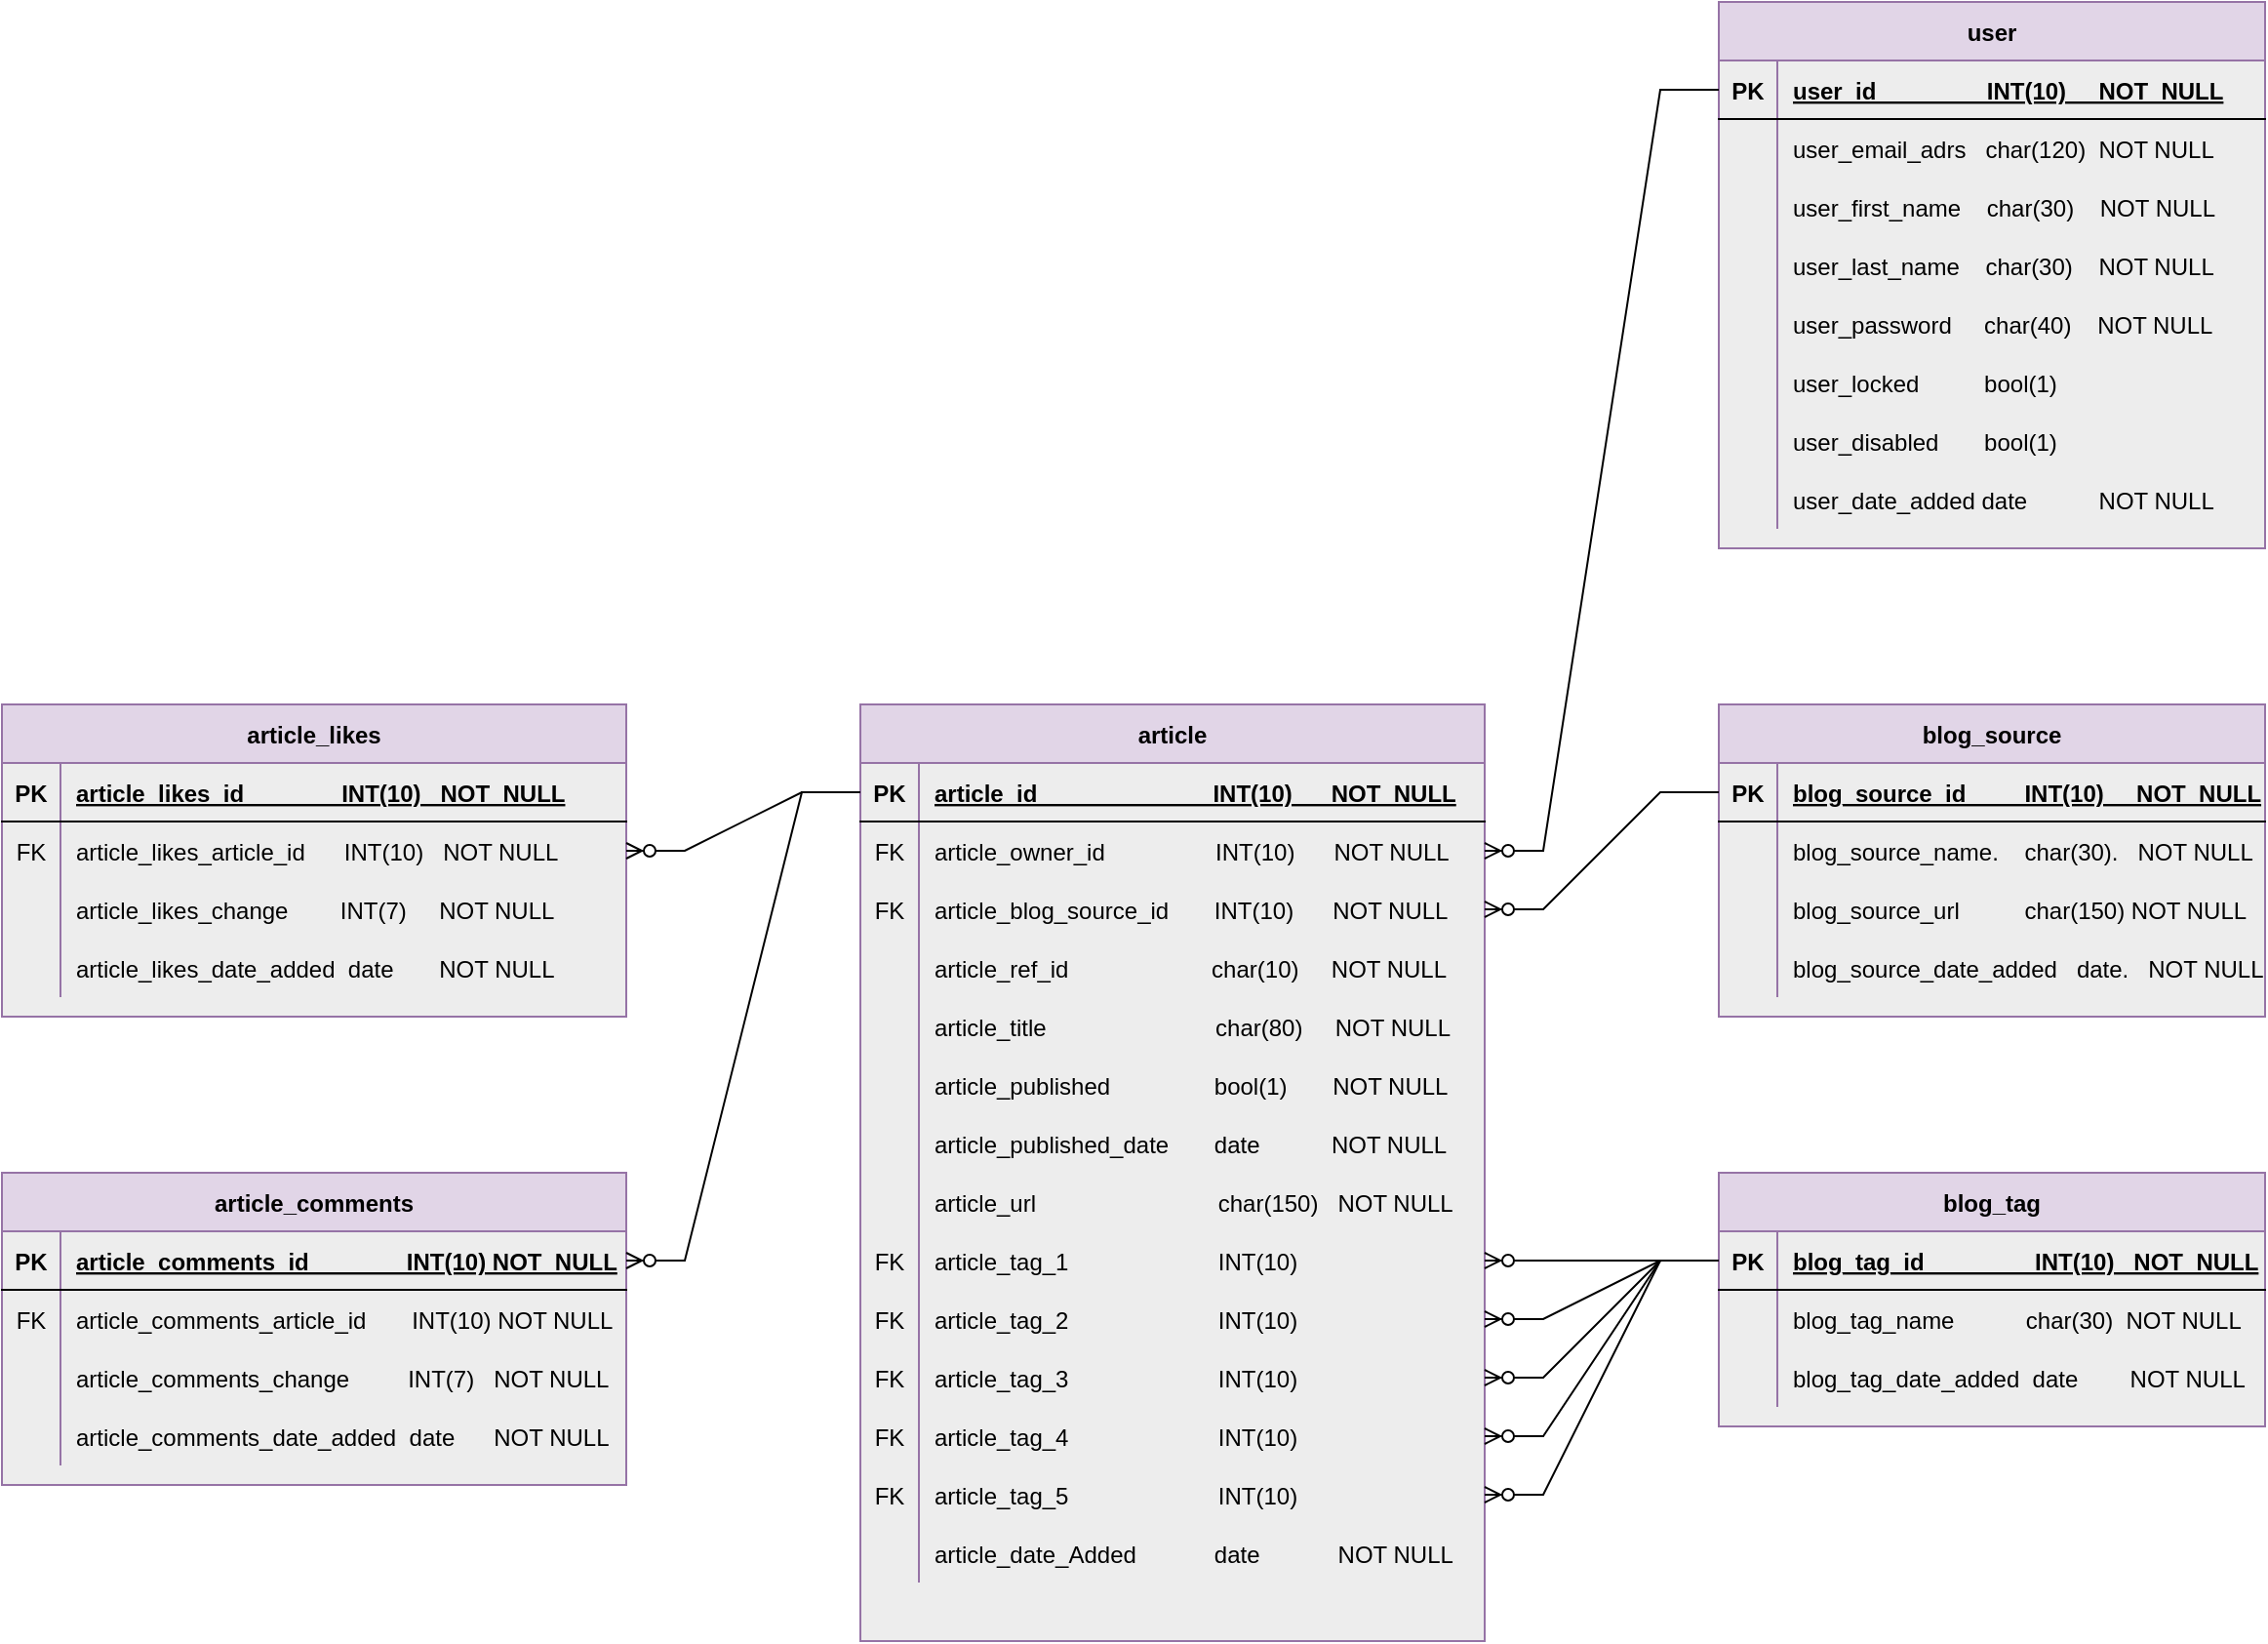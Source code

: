 <mxfile version="20.3.0" type="device"><diagram id="R2lEEEUBdFMjLlhIrx00" name="Page-1"><mxGraphModel dx="1573" dy="997" grid="1" gridSize="10" guides="1" tooltips="1" connect="1" arrows="1" fold="1" page="1" pageScale="1" pageWidth="1654" pageHeight="1169" math="0" shadow="0" extFonts="Permanent Marker^https://fonts.googleapis.com/css?family=Permanent+Marker"><root><mxCell id="0"/><mxCell id="1" parent="0"/><mxCell id="C-vyLk0tnHw3VtMMgP7b-23" value="user" style="shape=table;startSize=30;container=1;collapsible=1;childLayout=tableLayout;fixedRows=1;rowLines=0;fontStyle=1;align=center;resizeLast=1;fillColor=#e1d5e7;strokeColor=#9673a6;swimlaneFillColor=#EDEDED;" parent="1" vertex="1"><mxGeometry x="960" y="120" width="280" height="280" as="geometry"/></mxCell><mxCell id="C-vyLk0tnHw3VtMMgP7b-24" value="" style="shape=partialRectangle;collapsible=0;dropTarget=0;pointerEvents=0;fillColor=none;points=[[0,0.5],[1,0.5]];portConstraint=eastwest;top=0;left=0;right=0;bottom=1;" parent="C-vyLk0tnHw3VtMMgP7b-23" vertex="1"><mxGeometry y="30" width="280" height="30" as="geometry"/></mxCell><mxCell id="C-vyLk0tnHw3VtMMgP7b-25" value="PK" style="shape=partialRectangle;overflow=hidden;connectable=0;fillColor=none;top=0;left=0;bottom=0;right=0;fontStyle=1;" parent="C-vyLk0tnHw3VtMMgP7b-24" vertex="1"><mxGeometry width="30" height="30" as="geometry"><mxRectangle width="30" height="30" as="alternateBounds"/></mxGeometry></mxCell><mxCell id="C-vyLk0tnHw3VtMMgP7b-26" value="user_id                 INT(10)     NOT_NULL" style="shape=partialRectangle;overflow=hidden;connectable=0;fillColor=none;top=0;left=0;bottom=0;right=0;align=left;spacingLeft=6;fontStyle=5;" parent="C-vyLk0tnHw3VtMMgP7b-24" vertex="1"><mxGeometry x="30" width="250" height="30" as="geometry"><mxRectangle width="250" height="30" as="alternateBounds"/></mxGeometry></mxCell><mxCell id="C-vyLk0tnHw3VtMMgP7b-27" value="" style="shape=partialRectangle;collapsible=0;dropTarget=0;pointerEvents=0;fillColor=none;points=[[0,0.5],[1,0.5]];portConstraint=eastwest;top=0;left=0;right=0;bottom=0;" parent="C-vyLk0tnHw3VtMMgP7b-23" vertex="1"><mxGeometry y="60" width="280" height="30" as="geometry"/></mxCell><mxCell id="C-vyLk0tnHw3VtMMgP7b-28" value="" style="shape=partialRectangle;overflow=hidden;connectable=0;fillColor=none;top=0;left=0;bottom=0;right=0;" parent="C-vyLk0tnHw3VtMMgP7b-27" vertex="1"><mxGeometry width="30" height="30" as="geometry"><mxRectangle width="30" height="30" as="alternateBounds"/></mxGeometry></mxCell><mxCell id="C-vyLk0tnHw3VtMMgP7b-29" value="user_email_adrs   char(120)  NOT NULL" style="shape=partialRectangle;overflow=hidden;connectable=0;fillColor=none;top=0;left=0;bottom=0;right=0;align=left;spacingLeft=6;" parent="C-vyLk0tnHw3VtMMgP7b-27" vertex="1"><mxGeometry x="30" width="250" height="30" as="geometry"><mxRectangle width="250" height="30" as="alternateBounds"/></mxGeometry></mxCell><mxCell id="Ue4qwnbdkl6kaEeWjxki-4" value="" style="shape=tableRow;horizontal=0;startSize=0;swimlaneHead=0;swimlaneBody=0;fillColor=none;collapsible=0;dropTarget=0;points=[[0,0.5],[1,0.5]];portConstraint=eastwest;top=0;left=0;right=0;bottom=0;" vertex="1" parent="C-vyLk0tnHw3VtMMgP7b-23"><mxGeometry y="90" width="280" height="30" as="geometry"/></mxCell><mxCell id="Ue4qwnbdkl6kaEeWjxki-5" value="" style="shape=partialRectangle;connectable=0;fillColor=none;top=0;left=0;bottom=0;right=0;fontStyle=0;overflow=hidden;" vertex="1" parent="Ue4qwnbdkl6kaEeWjxki-4"><mxGeometry width="30" height="30" as="geometry"><mxRectangle width="30" height="30" as="alternateBounds"/></mxGeometry></mxCell><mxCell id="Ue4qwnbdkl6kaEeWjxki-6" value="user_first_name    char(30)    NOT NULL" style="shape=partialRectangle;connectable=0;fillColor=none;top=0;left=0;bottom=0;right=0;align=left;spacingLeft=6;fontStyle=0;overflow=hidden;" vertex="1" parent="Ue4qwnbdkl6kaEeWjxki-4"><mxGeometry x="30" width="250" height="30" as="geometry"><mxRectangle width="250" height="30" as="alternateBounds"/></mxGeometry></mxCell><mxCell id="Ue4qwnbdkl6kaEeWjxki-8" value="" style="shape=tableRow;horizontal=0;startSize=0;swimlaneHead=0;swimlaneBody=0;fillColor=none;collapsible=0;dropTarget=0;points=[[0,0.5],[1,0.5]];portConstraint=eastwest;top=0;left=0;right=0;bottom=0;" vertex="1" parent="C-vyLk0tnHw3VtMMgP7b-23"><mxGeometry y="120" width="280" height="30" as="geometry"/></mxCell><mxCell id="Ue4qwnbdkl6kaEeWjxki-9" value="" style="shape=partialRectangle;connectable=0;fillColor=none;top=0;left=0;bottom=0;right=0;editable=1;overflow=hidden;" vertex="1" parent="Ue4qwnbdkl6kaEeWjxki-8"><mxGeometry width="30" height="30" as="geometry"><mxRectangle width="30" height="30" as="alternateBounds"/></mxGeometry></mxCell><mxCell id="Ue4qwnbdkl6kaEeWjxki-10" value="user_last_name    char(30)    NOT NULL" style="shape=partialRectangle;connectable=0;fillColor=none;top=0;left=0;bottom=0;right=0;align=left;spacingLeft=6;overflow=hidden;" vertex="1" parent="Ue4qwnbdkl6kaEeWjxki-8"><mxGeometry x="30" width="250" height="30" as="geometry"><mxRectangle width="250" height="30" as="alternateBounds"/></mxGeometry></mxCell><mxCell id="Ue4qwnbdkl6kaEeWjxki-11" value="" style="shape=tableRow;horizontal=0;startSize=0;swimlaneHead=0;swimlaneBody=0;fillColor=none;collapsible=0;dropTarget=0;points=[[0,0.5],[1,0.5]];portConstraint=eastwest;top=0;left=0;right=0;bottom=0;" vertex="1" parent="C-vyLk0tnHw3VtMMgP7b-23"><mxGeometry y="150" width="280" height="30" as="geometry"/></mxCell><mxCell id="Ue4qwnbdkl6kaEeWjxki-12" value="" style="shape=partialRectangle;connectable=0;fillColor=none;top=0;left=0;bottom=0;right=0;editable=1;overflow=hidden;" vertex="1" parent="Ue4qwnbdkl6kaEeWjxki-11"><mxGeometry width="30" height="30" as="geometry"><mxRectangle width="30" height="30" as="alternateBounds"/></mxGeometry></mxCell><mxCell id="Ue4qwnbdkl6kaEeWjxki-13" value="user_password     char(40)    NOT NULL" style="shape=partialRectangle;connectable=0;fillColor=none;top=0;left=0;bottom=0;right=0;align=left;spacingLeft=6;overflow=hidden;" vertex="1" parent="Ue4qwnbdkl6kaEeWjxki-11"><mxGeometry x="30" width="250" height="30" as="geometry"><mxRectangle width="250" height="30" as="alternateBounds"/></mxGeometry></mxCell><mxCell id="Ue4qwnbdkl6kaEeWjxki-14" value="" style="shape=tableRow;horizontal=0;startSize=0;swimlaneHead=0;swimlaneBody=0;fillColor=none;collapsible=0;dropTarget=0;points=[[0,0.5],[1,0.5]];portConstraint=eastwest;top=0;left=0;right=0;bottom=0;" vertex="1" parent="C-vyLk0tnHw3VtMMgP7b-23"><mxGeometry y="180" width="280" height="30" as="geometry"/></mxCell><mxCell id="Ue4qwnbdkl6kaEeWjxki-15" value="" style="shape=partialRectangle;connectable=0;fillColor=none;top=0;left=0;bottom=0;right=0;editable=1;overflow=hidden;" vertex="1" parent="Ue4qwnbdkl6kaEeWjxki-14"><mxGeometry width="30" height="30" as="geometry"><mxRectangle width="30" height="30" as="alternateBounds"/></mxGeometry></mxCell><mxCell id="Ue4qwnbdkl6kaEeWjxki-16" value="user_locked          bool(1) " style="shape=partialRectangle;connectable=0;fillColor=none;top=0;left=0;bottom=0;right=0;align=left;spacingLeft=6;overflow=hidden;" vertex="1" parent="Ue4qwnbdkl6kaEeWjxki-14"><mxGeometry x="30" width="250" height="30" as="geometry"><mxRectangle width="250" height="30" as="alternateBounds"/></mxGeometry></mxCell><mxCell id="Ue4qwnbdkl6kaEeWjxki-20" value="" style="shape=tableRow;horizontal=0;startSize=0;swimlaneHead=0;swimlaneBody=0;fillColor=none;collapsible=0;dropTarget=0;points=[[0,0.5],[1,0.5]];portConstraint=eastwest;top=0;left=0;right=0;bottom=0;" vertex="1" parent="C-vyLk0tnHw3VtMMgP7b-23"><mxGeometry y="210" width="280" height="30" as="geometry"/></mxCell><mxCell id="Ue4qwnbdkl6kaEeWjxki-21" value="" style="shape=partialRectangle;connectable=0;fillColor=none;top=0;left=0;bottom=0;right=0;editable=1;overflow=hidden;" vertex="1" parent="Ue4qwnbdkl6kaEeWjxki-20"><mxGeometry width="30" height="30" as="geometry"><mxRectangle width="30" height="30" as="alternateBounds"/></mxGeometry></mxCell><mxCell id="Ue4qwnbdkl6kaEeWjxki-22" value="user_disabled       bool(1)" style="shape=partialRectangle;connectable=0;fillColor=none;top=0;left=0;bottom=0;right=0;align=left;spacingLeft=6;overflow=hidden;" vertex="1" parent="Ue4qwnbdkl6kaEeWjxki-20"><mxGeometry x="30" width="250" height="30" as="geometry"><mxRectangle width="250" height="30" as="alternateBounds"/></mxGeometry></mxCell><mxCell id="Ue4qwnbdkl6kaEeWjxki-17" value="" style="shape=tableRow;horizontal=0;startSize=0;swimlaneHead=0;swimlaneBody=0;fillColor=none;collapsible=0;dropTarget=0;points=[[0,0.5],[1,0.5]];portConstraint=eastwest;top=0;left=0;right=0;bottom=0;" vertex="1" parent="C-vyLk0tnHw3VtMMgP7b-23"><mxGeometry y="240" width="280" height="30" as="geometry"/></mxCell><mxCell id="Ue4qwnbdkl6kaEeWjxki-18" value="" style="shape=partialRectangle;connectable=0;fillColor=none;top=0;left=0;bottom=0;right=0;editable=1;overflow=hidden;" vertex="1" parent="Ue4qwnbdkl6kaEeWjxki-17"><mxGeometry width="30" height="30" as="geometry"><mxRectangle width="30" height="30" as="alternateBounds"/></mxGeometry></mxCell><mxCell id="Ue4qwnbdkl6kaEeWjxki-19" value="user_date_added date           NOT NULL" style="shape=partialRectangle;connectable=0;fillColor=none;top=0;left=0;bottom=0;right=0;align=left;spacingLeft=6;overflow=hidden;" vertex="1" parent="Ue4qwnbdkl6kaEeWjxki-17"><mxGeometry x="30" width="250" height="30" as="geometry"><mxRectangle width="250" height="30" as="alternateBounds"/></mxGeometry></mxCell><mxCell id="Ue4qwnbdkl6kaEeWjxki-61" value="article" style="shape=table;startSize=30;container=1;collapsible=1;childLayout=tableLayout;fixedRows=1;rowLines=0;fontStyle=1;align=center;resizeLast=1;fillColor=#e1d5e7;strokeColor=#9673a6;swimlaneFillColor=#EDEDED;" vertex="1" parent="1"><mxGeometry x="520" y="480" width="320" height="480" as="geometry"/></mxCell><mxCell id="Ue4qwnbdkl6kaEeWjxki-62" value="" style="shape=partialRectangle;collapsible=0;dropTarget=0;pointerEvents=0;fillColor=none;points=[[0,0.5],[1,0.5]];portConstraint=eastwest;top=0;left=0;right=0;bottom=1;" vertex="1" parent="Ue4qwnbdkl6kaEeWjxki-61"><mxGeometry y="30" width="320" height="30" as="geometry"/></mxCell><mxCell id="Ue4qwnbdkl6kaEeWjxki-63" value="PK" style="shape=partialRectangle;overflow=hidden;connectable=0;fillColor=none;top=0;left=0;bottom=0;right=0;fontStyle=1;" vertex="1" parent="Ue4qwnbdkl6kaEeWjxki-62"><mxGeometry width="30" height="30" as="geometry"><mxRectangle width="30" height="30" as="alternateBounds"/></mxGeometry></mxCell><mxCell id="Ue4qwnbdkl6kaEeWjxki-64" value="article_id                           INT(10)      NOT_NULL" style="shape=partialRectangle;overflow=hidden;connectable=0;fillColor=none;top=0;left=0;bottom=0;right=0;align=left;spacingLeft=6;fontStyle=5;" vertex="1" parent="Ue4qwnbdkl6kaEeWjxki-62"><mxGeometry x="30" width="290" height="30" as="geometry"><mxRectangle width="290" height="30" as="alternateBounds"/></mxGeometry></mxCell><mxCell id="Ue4qwnbdkl6kaEeWjxki-101" value="" style="shape=tableRow;horizontal=0;startSize=0;swimlaneHead=0;swimlaneBody=0;fillColor=none;collapsible=0;dropTarget=0;points=[[0,0.5],[1,0.5]];portConstraint=eastwest;top=0;left=0;right=0;bottom=0;" vertex="1" parent="Ue4qwnbdkl6kaEeWjxki-61"><mxGeometry y="60" width="320" height="30" as="geometry"/></mxCell><mxCell id="Ue4qwnbdkl6kaEeWjxki-102" value="FK" style="shape=partialRectangle;connectable=0;fillColor=none;top=0;left=0;bottom=0;right=0;editable=1;overflow=hidden;" vertex="1" parent="Ue4qwnbdkl6kaEeWjxki-101"><mxGeometry width="30" height="30" as="geometry"><mxRectangle width="30" height="30" as="alternateBounds"/></mxGeometry></mxCell><mxCell id="Ue4qwnbdkl6kaEeWjxki-103" value="article_owner_id                 INT(10)      NOT NULL" style="shape=partialRectangle;connectable=0;fillColor=none;top=0;left=0;bottom=0;right=0;align=left;spacingLeft=6;overflow=hidden;" vertex="1" parent="Ue4qwnbdkl6kaEeWjxki-101"><mxGeometry x="30" width="290" height="30" as="geometry"><mxRectangle width="290" height="30" as="alternateBounds"/></mxGeometry></mxCell><mxCell id="Ue4qwnbdkl6kaEeWjxki-65" value="" style="shape=partialRectangle;collapsible=0;dropTarget=0;pointerEvents=0;fillColor=none;points=[[0,0.5],[1,0.5]];portConstraint=eastwest;top=0;left=0;right=0;bottom=0;" vertex="1" parent="Ue4qwnbdkl6kaEeWjxki-61"><mxGeometry y="90" width="320" height="30" as="geometry"/></mxCell><mxCell id="Ue4qwnbdkl6kaEeWjxki-66" value="FK" style="shape=partialRectangle;overflow=hidden;connectable=0;fillColor=none;top=0;left=0;bottom=0;right=0;" vertex="1" parent="Ue4qwnbdkl6kaEeWjxki-65"><mxGeometry width="30" height="30" as="geometry"><mxRectangle width="30" height="30" as="alternateBounds"/></mxGeometry></mxCell><mxCell id="Ue4qwnbdkl6kaEeWjxki-67" value="article_blog_source_id       INT(10)      NOT NULL" style="shape=partialRectangle;overflow=hidden;connectable=0;fillColor=none;top=0;left=0;bottom=0;right=0;align=left;spacingLeft=6;" vertex="1" parent="Ue4qwnbdkl6kaEeWjxki-65"><mxGeometry x="30" width="290" height="30" as="geometry"><mxRectangle width="290" height="30" as="alternateBounds"/></mxGeometry></mxCell><mxCell id="Ue4qwnbdkl6kaEeWjxki-68" value="" style="shape=tableRow;horizontal=0;startSize=0;swimlaneHead=0;swimlaneBody=0;fillColor=none;collapsible=0;dropTarget=0;points=[[0,0.5],[1,0.5]];portConstraint=eastwest;top=0;left=0;right=0;bottom=0;" vertex="1" parent="Ue4qwnbdkl6kaEeWjxki-61"><mxGeometry y="120" width="320" height="30" as="geometry"/></mxCell><mxCell id="Ue4qwnbdkl6kaEeWjxki-69" value="" style="shape=partialRectangle;connectable=0;fillColor=none;top=0;left=0;bottom=0;right=0;fontStyle=0;overflow=hidden;" vertex="1" parent="Ue4qwnbdkl6kaEeWjxki-68"><mxGeometry width="30" height="30" as="geometry"><mxRectangle width="30" height="30" as="alternateBounds"/></mxGeometry></mxCell><mxCell id="Ue4qwnbdkl6kaEeWjxki-70" value="article_ref_id                      char(10)     NOT NULL" style="shape=partialRectangle;connectable=0;fillColor=none;top=0;left=0;bottom=0;right=0;align=left;spacingLeft=6;fontStyle=0;overflow=hidden;" vertex="1" parent="Ue4qwnbdkl6kaEeWjxki-68"><mxGeometry x="30" width="290" height="30" as="geometry"><mxRectangle width="290" height="30" as="alternateBounds"/></mxGeometry></mxCell><mxCell id="Ue4qwnbdkl6kaEeWjxki-71" value="" style="shape=tableRow;horizontal=0;startSize=0;swimlaneHead=0;swimlaneBody=0;fillColor=none;collapsible=0;dropTarget=0;points=[[0,0.5],[1,0.5]];portConstraint=eastwest;top=0;left=0;right=0;bottom=0;" vertex="1" parent="Ue4qwnbdkl6kaEeWjxki-61"><mxGeometry y="150" width="320" height="30" as="geometry"/></mxCell><mxCell id="Ue4qwnbdkl6kaEeWjxki-72" value="" style="shape=partialRectangle;connectable=0;fillColor=none;top=0;left=0;bottom=0;right=0;editable=1;overflow=hidden;" vertex="1" parent="Ue4qwnbdkl6kaEeWjxki-71"><mxGeometry width="30" height="30" as="geometry"><mxRectangle width="30" height="30" as="alternateBounds"/></mxGeometry></mxCell><mxCell id="Ue4qwnbdkl6kaEeWjxki-73" value="article_title                          char(80)     NOT NULL" style="shape=partialRectangle;connectable=0;fillColor=none;top=0;left=0;bottom=0;right=0;align=left;spacingLeft=6;overflow=hidden;" vertex="1" parent="Ue4qwnbdkl6kaEeWjxki-71"><mxGeometry x="30" width="290" height="30" as="geometry"><mxRectangle width="290" height="30" as="alternateBounds"/></mxGeometry></mxCell><mxCell id="Ue4qwnbdkl6kaEeWjxki-74" value="" style="shape=tableRow;horizontal=0;startSize=0;swimlaneHead=0;swimlaneBody=0;fillColor=none;collapsible=0;dropTarget=0;points=[[0,0.5],[1,0.5]];portConstraint=eastwest;top=0;left=0;right=0;bottom=0;" vertex="1" parent="Ue4qwnbdkl6kaEeWjxki-61"><mxGeometry y="180" width="320" height="30" as="geometry"/></mxCell><mxCell id="Ue4qwnbdkl6kaEeWjxki-75" value="" style="shape=partialRectangle;connectable=0;fillColor=none;top=0;left=0;bottom=0;right=0;editable=1;overflow=hidden;" vertex="1" parent="Ue4qwnbdkl6kaEeWjxki-74"><mxGeometry width="30" height="30" as="geometry"><mxRectangle width="30" height="30" as="alternateBounds"/></mxGeometry></mxCell><mxCell id="Ue4qwnbdkl6kaEeWjxki-76" value="article_published                bool(1)       NOT NULL" style="shape=partialRectangle;connectable=0;fillColor=none;top=0;left=0;bottom=0;right=0;align=left;spacingLeft=6;overflow=hidden;" vertex="1" parent="Ue4qwnbdkl6kaEeWjxki-74"><mxGeometry x="30" width="290" height="30" as="geometry"><mxRectangle width="290" height="30" as="alternateBounds"/></mxGeometry></mxCell><mxCell id="Ue4qwnbdkl6kaEeWjxki-77" value="" style="shape=tableRow;horizontal=0;startSize=0;swimlaneHead=0;swimlaneBody=0;fillColor=none;collapsible=0;dropTarget=0;points=[[0,0.5],[1,0.5]];portConstraint=eastwest;top=0;left=0;right=0;bottom=0;" vertex="1" parent="Ue4qwnbdkl6kaEeWjxki-61"><mxGeometry y="210" width="320" height="30" as="geometry"/></mxCell><mxCell id="Ue4qwnbdkl6kaEeWjxki-78" value="" style="shape=partialRectangle;connectable=0;fillColor=none;top=0;left=0;bottom=0;right=0;editable=1;overflow=hidden;" vertex="1" parent="Ue4qwnbdkl6kaEeWjxki-77"><mxGeometry width="30" height="30" as="geometry"><mxRectangle width="30" height="30" as="alternateBounds"/></mxGeometry></mxCell><mxCell id="Ue4qwnbdkl6kaEeWjxki-79" value="article_published_date       date           NOT NULL" style="shape=partialRectangle;connectable=0;fillColor=none;top=0;left=0;bottom=0;right=0;align=left;spacingLeft=6;overflow=hidden;" vertex="1" parent="Ue4qwnbdkl6kaEeWjxki-77"><mxGeometry x="30" width="290" height="30" as="geometry"><mxRectangle width="290" height="30" as="alternateBounds"/></mxGeometry></mxCell><mxCell id="Ue4qwnbdkl6kaEeWjxki-80" value="" style="shape=tableRow;horizontal=0;startSize=0;swimlaneHead=0;swimlaneBody=0;fillColor=none;collapsible=0;dropTarget=0;points=[[0,0.5],[1,0.5]];portConstraint=eastwest;top=0;left=0;right=0;bottom=0;" vertex="1" parent="Ue4qwnbdkl6kaEeWjxki-61"><mxGeometry y="240" width="320" height="30" as="geometry"/></mxCell><mxCell id="Ue4qwnbdkl6kaEeWjxki-81" value="" style="shape=partialRectangle;connectable=0;fillColor=none;top=0;left=0;bottom=0;right=0;editable=1;overflow=hidden;" vertex="1" parent="Ue4qwnbdkl6kaEeWjxki-80"><mxGeometry width="30" height="30" as="geometry"><mxRectangle width="30" height="30" as="alternateBounds"/></mxGeometry></mxCell><mxCell id="Ue4qwnbdkl6kaEeWjxki-82" value="article_url                            char(150)   NOT NULL" style="shape=partialRectangle;connectable=0;fillColor=none;top=0;left=0;bottom=0;right=0;align=left;spacingLeft=6;overflow=hidden;" vertex="1" parent="Ue4qwnbdkl6kaEeWjxki-80"><mxGeometry x="30" width="290" height="30" as="geometry"><mxRectangle width="290" height="30" as="alternateBounds"/></mxGeometry></mxCell><mxCell id="Ue4qwnbdkl6kaEeWjxki-83" value="" style="shape=tableRow;horizontal=0;startSize=0;swimlaneHead=0;swimlaneBody=0;fillColor=none;collapsible=0;dropTarget=0;points=[[0,0.5],[1,0.5]];portConstraint=eastwest;top=0;left=0;right=0;bottom=0;" vertex="1" parent="Ue4qwnbdkl6kaEeWjxki-61"><mxGeometry y="270" width="320" height="30" as="geometry"/></mxCell><mxCell id="Ue4qwnbdkl6kaEeWjxki-84" value="FK" style="shape=partialRectangle;connectable=0;fillColor=none;top=0;left=0;bottom=0;right=0;editable=1;overflow=hidden;" vertex="1" parent="Ue4qwnbdkl6kaEeWjxki-83"><mxGeometry width="30" height="30" as="geometry"><mxRectangle width="30" height="30" as="alternateBounds"/></mxGeometry></mxCell><mxCell id="Ue4qwnbdkl6kaEeWjxki-85" value="article_tag_1                       INT(10)" style="shape=partialRectangle;connectable=0;fillColor=none;top=0;left=0;bottom=0;right=0;align=left;spacingLeft=6;overflow=hidden;" vertex="1" parent="Ue4qwnbdkl6kaEeWjxki-83"><mxGeometry x="30" width="290" height="30" as="geometry"><mxRectangle width="290" height="30" as="alternateBounds"/></mxGeometry></mxCell><mxCell id="Ue4qwnbdkl6kaEeWjxki-86" value="" style="shape=tableRow;horizontal=0;startSize=0;swimlaneHead=0;swimlaneBody=0;fillColor=none;collapsible=0;dropTarget=0;points=[[0,0.5],[1,0.5]];portConstraint=eastwest;top=0;left=0;right=0;bottom=0;" vertex="1" parent="Ue4qwnbdkl6kaEeWjxki-61"><mxGeometry y="300" width="320" height="30" as="geometry"/></mxCell><mxCell id="Ue4qwnbdkl6kaEeWjxki-87" value="FK" style="shape=partialRectangle;connectable=0;fillColor=none;top=0;left=0;bottom=0;right=0;editable=1;overflow=hidden;" vertex="1" parent="Ue4qwnbdkl6kaEeWjxki-86"><mxGeometry width="30" height="30" as="geometry"><mxRectangle width="30" height="30" as="alternateBounds"/></mxGeometry></mxCell><mxCell id="Ue4qwnbdkl6kaEeWjxki-88" value="article_tag_2                       INT(10)" style="shape=partialRectangle;connectable=0;fillColor=none;top=0;left=0;bottom=0;right=0;align=left;spacingLeft=6;overflow=hidden;" vertex="1" parent="Ue4qwnbdkl6kaEeWjxki-86"><mxGeometry x="30" width="290" height="30" as="geometry"><mxRectangle width="290" height="30" as="alternateBounds"/></mxGeometry></mxCell><mxCell id="Ue4qwnbdkl6kaEeWjxki-89" value="" style="shape=tableRow;horizontal=0;startSize=0;swimlaneHead=0;swimlaneBody=0;fillColor=none;collapsible=0;dropTarget=0;points=[[0,0.5],[1,0.5]];portConstraint=eastwest;top=0;left=0;right=0;bottom=0;" vertex="1" parent="Ue4qwnbdkl6kaEeWjxki-61"><mxGeometry y="330" width="320" height="30" as="geometry"/></mxCell><mxCell id="Ue4qwnbdkl6kaEeWjxki-90" value="FK" style="shape=partialRectangle;connectable=0;fillColor=none;top=0;left=0;bottom=0;right=0;editable=1;overflow=hidden;" vertex="1" parent="Ue4qwnbdkl6kaEeWjxki-89"><mxGeometry width="30" height="30" as="geometry"><mxRectangle width="30" height="30" as="alternateBounds"/></mxGeometry></mxCell><mxCell id="Ue4qwnbdkl6kaEeWjxki-91" value="article_tag_3                       INT(10)" style="shape=partialRectangle;connectable=0;fillColor=none;top=0;left=0;bottom=0;right=0;align=left;spacingLeft=6;overflow=hidden;" vertex="1" parent="Ue4qwnbdkl6kaEeWjxki-89"><mxGeometry x="30" width="290" height="30" as="geometry"><mxRectangle width="290" height="30" as="alternateBounds"/></mxGeometry></mxCell><mxCell id="Ue4qwnbdkl6kaEeWjxki-92" value="" style="shape=tableRow;horizontal=0;startSize=0;swimlaneHead=0;swimlaneBody=0;fillColor=none;collapsible=0;dropTarget=0;points=[[0,0.5],[1,0.5]];portConstraint=eastwest;top=0;left=0;right=0;bottom=0;" vertex="1" parent="Ue4qwnbdkl6kaEeWjxki-61"><mxGeometry y="360" width="320" height="30" as="geometry"/></mxCell><mxCell id="Ue4qwnbdkl6kaEeWjxki-93" value="FK" style="shape=partialRectangle;connectable=0;fillColor=none;top=0;left=0;bottom=0;right=0;editable=1;overflow=hidden;" vertex="1" parent="Ue4qwnbdkl6kaEeWjxki-92"><mxGeometry width="30" height="30" as="geometry"><mxRectangle width="30" height="30" as="alternateBounds"/></mxGeometry></mxCell><mxCell id="Ue4qwnbdkl6kaEeWjxki-94" value="article_tag_4                       INT(10)" style="shape=partialRectangle;connectable=0;fillColor=none;top=0;left=0;bottom=0;right=0;align=left;spacingLeft=6;overflow=hidden;" vertex="1" parent="Ue4qwnbdkl6kaEeWjxki-92"><mxGeometry x="30" width="290" height="30" as="geometry"><mxRectangle width="290" height="30" as="alternateBounds"/></mxGeometry></mxCell><mxCell id="Ue4qwnbdkl6kaEeWjxki-95" value="" style="shape=tableRow;horizontal=0;startSize=0;swimlaneHead=0;swimlaneBody=0;fillColor=none;collapsible=0;dropTarget=0;points=[[0,0.5],[1,0.5]];portConstraint=eastwest;top=0;left=0;right=0;bottom=0;" vertex="1" parent="Ue4qwnbdkl6kaEeWjxki-61"><mxGeometry y="390" width="320" height="30" as="geometry"/></mxCell><mxCell id="Ue4qwnbdkl6kaEeWjxki-96" value="FK" style="shape=partialRectangle;connectable=0;fillColor=none;top=0;left=0;bottom=0;right=0;editable=1;overflow=hidden;" vertex="1" parent="Ue4qwnbdkl6kaEeWjxki-95"><mxGeometry width="30" height="30" as="geometry"><mxRectangle width="30" height="30" as="alternateBounds"/></mxGeometry></mxCell><mxCell id="Ue4qwnbdkl6kaEeWjxki-97" value="article_tag_5                       INT(10)" style="shape=partialRectangle;connectable=0;fillColor=none;top=0;left=0;bottom=0;right=0;align=left;spacingLeft=6;overflow=hidden;" vertex="1" parent="Ue4qwnbdkl6kaEeWjxki-95"><mxGeometry x="30" width="290" height="30" as="geometry"><mxRectangle width="290" height="30" as="alternateBounds"/></mxGeometry></mxCell><mxCell id="Ue4qwnbdkl6kaEeWjxki-98" value="" style="shape=tableRow;horizontal=0;startSize=0;swimlaneHead=0;swimlaneBody=0;fillColor=none;collapsible=0;dropTarget=0;points=[[0,0.5],[1,0.5]];portConstraint=eastwest;top=0;left=0;right=0;bottom=0;" vertex="1" parent="Ue4qwnbdkl6kaEeWjxki-61"><mxGeometry y="420" width="320" height="30" as="geometry"/></mxCell><mxCell id="Ue4qwnbdkl6kaEeWjxki-99" value="" style="shape=partialRectangle;connectable=0;fillColor=none;top=0;left=0;bottom=0;right=0;editable=1;overflow=hidden;" vertex="1" parent="Ue4qwnbdkl6kaEeWjxki-98"><mxGeometry width="30" height="30" as="geometry"><mxRectangle width="30" height="30" as="alternateBounds"/></mxGeometry></mxCell><mxCell id="Ue4qwnbdkl6kaEeWjxki-100" value="article_date_Added            date            NOT NULL" style="shape=partialRectangle;connectable=0;fillColor=none;top=0;left=0;bottom=0;right=0;align=left;spacingLeft=6;overflow=hidden;" vertex="1" parent="Ue4qwnbdkl6kaEeWjxki-98"><mxGeometry x="30" width="290" height="30" as="geometry"><mxRectangle width="290" height="30" as="alternateBounds"/></mxGeometry></mxCell><mxCell id="Ue4qwnbdkl6kaEeWjxki-104" value="blog_source" style="shape=table;startSize=30;container=1;collapsible=1;childLayout=tableLayout;fixedRows=1;rowLines=0;fontStyle=1;align=center;resizeLast=1;fillColor=#e1d5e7;strokeColor=#9673a6;swimlaneFillColor=#EDEDED;" vertex="1" parent="1"><mxGeometry x="960" y="480" width="280" height="160" as="geometry"/></mxCell><mxCell id="Ue4qwnbdkl6kaEeWjxki-105" value="" style="shape=partialRectangle;collapsible=0;dropTarget=0;pointerEvents=0;fillColor=none;points=[[0,0.5],[1,0.5]];portConstraint=eastwest;top=0;left=0;right=0;bottom=1;" vertex="1" parent="Ue4qwnbdkl6kaEeWjxki-104"><mxGeometry y="30" width="280" height="30" as="geometry"/></mxCell><mxCell id="Ue4qwnbdkl6kaEeWjxki-106" value="PK" style="shape=partialRectangle;overflow=hidden;connectable=0;fillColor=none;top=0;left=0;bottom=0;right=0;fontStyle=1;" vertex="1" parent="Ue4qwnbdkl6kaEeWjxki-105"><mxGeometry width="30" height="30" as="geometry"><mxRectangle width="30" height="30" as="alternateBounds"/></mxGeometry></mxCell><mxCell id="Ue4qwnbdkl6kaEeWjxki-107" value="blog_source_id         INT(10)     NOT_NULL" style="shape=partialRectangle;overflow=hidden;connectable=0;fillColor=none;top=0;left=0;bottom=0;right=0;align=left;spacingLeft=6;fontStyle=5;" vertex="1" parent="Ue4qwnbdkl6kaEeWjxki-105"><mxGeometry x="30" width="250" height="30" as="geometry"><mxRectangle width="250" height="30" as="alternateBounds"/></mxGeometry></mxCell><mxCell id="Ue4qwnbdkl6kaEeWjxki-108" value="" style="shape=partialRectangle;collapsible=0;dropTarget=0;pointerEvents=0;fillColor=none;points=[[0,0.5],[1,0.5]];portConstraint=eastwest;top=0;left=0;right=0;bottom=0;" vertex="1" parent="Ue4qwnbdkl6kaEeWjxki-104"><mxGeometry y="60" width="280" height="30" as="geometry"/></mxCell><mxCell id="Ue4qwnbdkl6kaEeWjxki-109" value="" style="shape=partialRectangle;overflow=hidden;connectable=0;fillColor=none;top=0;left=0;bottom=0;right=0;" vertex="1" parent="Ue4qwnbdkl6kaEeWjxki-108"><mxGeometry width="30" height="30" as="geometry"><mxRectangle width="30" height="30" as="alternateBounds"/></mxGeometry></mxCell><mxCell id="Ue4qwnbdkl6kaEeWjxki-110" value="blog_source_name.    char(30).   NOT NULL" style="shape=partialRectangle;overflow=hidden;connectable=0;fillColor=none;top=0;left=0;bottom=0;right=0;align=left;spacingLeft=6;" vertex="1" parent="Ue4qwnbdkl6kaEeWjxki-108"><mxGeometry x="30" width="250" height="30" as="geometry"><mxRectangle width="250" height="30" as="alternateBounds"/></mxGeometry></mxCell><mxCell id="Ue4qwnbdkl6kaEeWjxki-111" value="" style="shape=tableRow;horizontal=0;startSize=0;swimlaneHead=0;swimlaneBody=0;fillColor=none;collapsible=0;dropTarget=0;points=[[0,0.5],[1,0.5]];portConstraint=eastwest;top=0;left=0;right=0;bottom=0;" vertex="1" parent="Ue4qwnbdkl6kaEeWjxki-104"><mxGeometry y="90" width="280" height="30" as="geometry"/></mxCell><mxCell id="Ue4qwnbdkl6kaEeWjxki-112" value="" style="shape=partialRectangle;connectable=0;fillColor=none;top=0;left=0;bottom=0;right=0;fontStyle=0;overflow=hidden;" vertex="1" parent="Ue4qwnbdkl6kaEeWjxki-111"><mxGeometry width="30" height="30" as="geometry"><mxRectangle width="30" height="30" as="alternateBounds"/></mxGeometry></mxCell><mxCell id="Ue4qwnbdkl6kaEeWjxki-113" value="blog_source_url          char(150)  NOT NULL" style="shape=partialRectangle;connectable=0;fillColor=none;top=0;left=0;bottom=0;right=0;align=left;spacingLeft=6;fontStyle=0;overflow=hidden;" vertex="1" parent="Ue4qwnbdkl6kaEeWjxki-111"><mxGeometry x="30" width="250" height="30" as="geometry"><mxRectangle width="250" height="30" as="alternateBounds"/></mxGeometry></mxCell><mxCell id="Ue4qwnbdkl6kaEeWjxki-114" value="" style="shape=tableRow;horizontal=0;startSize=0;swimlaneHead=0;swimlaneBody=0;fillColor=none;collapsible=0;dropTarget=0;points=[[0,0.5],[1,0.5]];portConstraint=eastwest;top=0;left=0;right=0;bottom=0;" vertex="1" parent="Ue4qwnbdkl6kaEeWjxki-104"><mxGeometry y="120" width="280" height="30" as="geometry"/></mxCell><mxCell id="Ue4qwnbdkl6kaEeWjxki-115" value="" style="shape=partialRectangle;connectable=0;fillColor=none;top=0;left=0;bottom=0;right=0;editable=1;overflow=hidden;" vertex="1" parent="Ue4qwnbdkl6kaEeWjxki-114"><mxGeometry width="30" height="30" as="geometry"><mxRectangle width="30" height="30" as="alternateBounds"/></mxGeometry></mxCell><mxCell id="Ue4qwnbdkl6kaEeWjxki-116" value="blog_source_date_added   date.   NOT NULL" style="shape=partialRectangle;connectable=0;fillColor=none;top=0;left=0;bottom=0;right=0;align=left;spacingLeft=6;overflow=hidden;" vertex="1" parent="Ue4qwnbdkl6kaEeWjxki-114"><mxGeometry x="30" width="250" height="30" as="geometry"><mxRectangle width="250" height="30" as="alternateBounds"/></mxGeometry></mxCell><mxCell id="Ue4qwnbdkl6kaEeWjxki-129" value="blog_tag" style="shape=table;startSize=30;container=1;collapsible=1;childLayout=tableLayout;fixedRows=1;rowLines=0;fontStyle=1;align=center;resizeLast=1;fillColor=#e1d5e7;strokeColor=#9673a6;swimlaneFillColor=#EDEDED;" vertex="1" parent="1"><mxGeometry x="960" y="720" width="280" height="130" as="geometry"/></mxCell><mxCell id="Ue4qwnbdkl6kaEeWjxki-130" value="" style="shape=partialRectangle;collapsible=0;dropTarget=0;pointerEvents=0;fillColor=none;points=[[0,0.5],[1,0.5]];portConstraint=eastwest;top=0;left=0;right=0;bottom=1;" vertex="1" parent="Ue4qwnbdkl6kaEeWjxki-129"><mxGeometry y="30" width="280" height="30" as="geometry"/></mxCell><mxCell id="Ue4qwnbdkl6kaEeWjxki-131" value="PK" style="shape=partialRectangle;overflow=hidden;connectable=0;fillColor=none;top=0;left=0;bottom=0;right=0;fontStyle=1;" vertex="1" parent="Ue4qwnbdkl6kaEeWjxki-130"><mxGeometry width="30" height="30" as="geometry"><mxRectangle width="30" height="30" as="alternateBounds"/></mxGeometry></mxCell><mxCell id="Ue4qwnbdkl6kaEeWjxki-132" value="blog_tag_id                 INT(10)   NOT_NULL" style="shape=partialRectangle;overflow=hidden;connectable=0;fillColor=none;top=0;left=0;bottom=0;right=0;align=left;spacingLeft=6;fontStyle=5;" vertex="1" parent="Ue4qwnbdkl6kaEeWjxki-130"><mxGeometry x="30" width="250" height="30" as="geometry"><mxRectangle width="250" height="30" as="alternateBounds"/></mxGeometry></mxCell><mxCell id="Ue4qwnbdkl6kaEeWjxki-133" value="" style="shape=partialRectangle;collapsible=0;dropTarget=0;pointerEvents=0;fillColor=none;points=[[0,0.5],[1,0.5]];portConstraint=eastwest;top=0;left=0;right=0;bottom=0;" vertex="1" parent="Ue4qwnbdkl6kaEeWjxki-129"><mxGeometry y="60" width="280" height="30" as="geometry"/></mxCell><mxCell id="Ue4qwnbdkl6kaEeWjxki-134" value="" style="shape=partialRectangle;overflow=hidden;connectable=0;fillColor=none;top=0;left=0;bottom=0;right=0;" vertex="1" parent="Ue4qwnbdkl6kaEeWjxki-133"><mxGeometry width="30" height="30" as="geometry"><mxRectangle width="30" height="30" as="alternateBounds"/></mxGeometry></mxCell><mxCell id="Ue4qwnbdkl6kaEeWjxki-135" value="blog_tag_name           char(30)  NOT NULL" style="shape=partialRectangle;overflow=hidden;connectable=0;fillColor=none;top=0;left=0;bottom=0;right=0;align=left;spacingLeft=6;" vertex="1" parent="Ue4qwnbdkl6kaEeWjxki-133"><mxGeometry x="30" width="250" height="30" as="geometry"><mxRectangle width="250" height="30" as="alternateBounds"/></mxGeometry></mxCell><mxCell id="Ue4qwnbdkl6kaEeWjxki-139" value="" style="shape=tableRow;horizontal=0;startSize=0;swimlaneHead=0;swimlaneBody=0;fillColor=none;collapsible=0;dropTarget=0;points=[[0,0.5],[1,0.5]];portConstraint=eastwest;top=0;left=0;right=0;bottom=0;" vertex="1" parent="Ue4qwnbdkl6kaEeWjxki-129"><mxGeometry y="90" width="280" height="30" as="geometry"/></mxCell><mxCell id="Ue4qwnbdkl6kaEeWjxki-140" value="" style="shape=partialRectangle;connectable=0;fillColor=none;top=0;left=0;bottom=0;right=0;editable=1;overflow=hidden;" vertex="1" parent="Ue4qwnbdkl6kaEeWjxki-139"><mxGeometry width="30" height="30" as="geometry"><mxRectangle width="30" height="30" as="alternateBounds"/></mxGeometry></mxCell><mxCell id="Ue4qwnbdkl6kaEeWjxki-141" value="blog_tag_date_added  date        NOT NULL" style="shape=partialRectangle;connectable=0;fillColor=none;top=0;left=0;bottom=0;right=0;align=left;spacingLeft=6;overflow=hidden;" vertex="1" parent="Ue4qwnbdkl6kaEeWjxki-139"><mxGeometry x="30" width="250" height="30" as="geometry"><mxRectangle width="250" height="30" as="alternateBounds"/></mxGeometry></mxCell><mxCell id="Ue4qwnbdkl6kaEeWjxki-143" value="" style="edgeStyle=entityRelationEdgeStyle;fontSize=12;html=1;endArrow=ERzeroToMany;endFill=1;rounded=0;exitX=0;exitY=0.5;exitDx=0;exitDy=0;entryX=1;entryY=0.5;entryDx=0;entryDy=0;" edge="1" parent="1" source="Ue4qwnbdkl6kaEeWjxki-130" target="Ue4qwnbdkl6kaEeWjxki-83"><mxGeometry width="100" height="100" relative="1" as="geometry"><mxPoint x="960" y="730" as="sourcePoint"/><mxPoint x="900" y="810" as="targetPoint"/></mxGeometry></mxCell><mxCell id="Ue4qwnbdkl6kaEeWjxki-148" value="" style="edgeStyle=entityRelationEdgeStyle;fontSize=12;html=1;endArrow=ERzeroToMany;endFill=1;rounded=0;exitX=0;exitY=0.5;exitDx=0;exitDy=0;entryX=1;entryY=0.5;entryDx=0;entryDy=0;" edge="1" parent="1" source="Ue4qwnbdkl6kaEeWjxki-130" target="Ue4qwnbdkl6kaEeWjxki-86"><mxGeometry width="100" height="100" relative="1" as="geometry"><mxPoint x="990" y="720" as="sourcePoint"/><mxPoint x="870" y="720" as="targetPoint"/></mxGeometry></mxCell><mxCell id="Ue4qwnbdkl6kaEeWjxki-149" value="" style="edgeStyle=entityRelationEdgeStyle;fontSize=12;html=1;endArrow=ERzeroToMany;endFill=1;rounded=0;exitX=0;exitY=0.5;exitDx=0;exitDy=0;entryX=1;entryY=0.5;entryDx=0;entryDy=0;" edge="1" parent="1" source="Ue4qwnbdkl6kaEeWjxki-130" target="Ue4qwnbdkl6kaEeWjxki-89"><mxGeometry width="100" height="100" relative="1" as="geometry"><mxPoint x="980" y="585" as="sourcePoint"/><mxPoint x="860" y="585" as="targetPoint"/></mxGeometry></mxCell><mxCell id="Ue4qwnbdkl6kaEeWjxki-150" value="" style="edgeStyle=entityRelationEdgeStyle;fontSize=12;html=1;endArrow=ERzeroToMany;endFill=1;rounded=0;exitX=0;exitY=0.5;exitDx=0;exitDy=0;entryX=1;entryY=0.5;entryDx=0;entryDy=0;" edge="1" parent="1" source="Ue4qwnbdkl6kaEeWjxki-130" target="Ue4qwnbdkl6kaEeWjxki-92"><mxGeometry width="100" height="100" relative="1" as="geometry"><mxPoint x="990" y="595" as="sourcePoint"/><mxPoint x="870" y="595" as="targetPoint"/></mxGeometry></mxCell><mxCell id="Ue4qwnbdkl6kaEeWjxki-151" value="" style="edgeStyle=entityRelationEdgeStyle;fontSize=12;html=1;endArrow=ERzeroToMany;endFill=1;rounded=0;exitX=0;exitY=0.5;exitDx=0;exitDy=0;entryX=1;entryY=0.5;entryDx=0;entryDy=0;" edge="1" parent="1" source="Ue4qwnbdkl6kaEeWjxki-130" target="Ue4qwnbdkl6kaEeWjxki-95"><mxGeometry width="100" height="100" relative="1" as="geometry"><mxPoint x="1000" y="605" as="sourcePoint"/><mxPoint x="880" y="605" as="targetPoint"/></mxGeometry></mxCell><mxCell id="Ue4qwnbdkl6kaEeWjxki-152" value="" style="edgeStyle=entityRelationEdgeStyle;fontSize=12;html=1;endArrow=ERzeroToMany;endFill=1;rounded=0;exitX=0;exitY=0.5;exitDx=0;exitDy=0;entryX=1;entryY=0.5;entryDx=0;entryDy=0;" edge="1" parent="1" source="C-vyLk0tnHw3VtMMgP7b-24" target="Ue4qwnbdkl6kaEeWjxki-101"><mxGeometry width="100" height="100" relative="1" as="geometry"><mxPoint x="840" y="180" as="sourcePoint"/><mxPoint x="720" y="180" as="targetPoint"/></mxGeometry></mxCell><mxCell id="Ue4qwnbdkl6kaEeWjxki-153" value="" style="edgeStyle=entityRelationEdgeStyle;fontSize=12;html=1;endArrow=ERzeroToMany;endFill=1;rounded=0;exitX=0;exitY=0.5;exitDx=0;exitDy=0;entryX=1;entryY=0.5;entryDx=0;entryDy=0;" edge="1" parent="1" source="Ue4qwnbdkl6kaEeWjxki-105" target="Ue4qwnbdkl6kaEeWjxki-65"><mxGeometry width="100" height="100" relative="1" as="geometry"><mxPoint x="430" y="320" as="sourcePoint"/><mxPoint x="310" y="320" as="targetPoint"/></mxGeometry></mxCell><mxCell id="Ue4qwnbdkl6kaEeWjxki-154" value="article_likes" style="shape=table;startSize=30;container=1;collapsible=1;childLayout=tableLayout;fixedRows=1;rowLines=0;fontStyle=1;align=center;resizeLast=1;fillColor=#e1d5e7;strokeColor=#9673a6;swimlaneFillColor=#EDEDED;" vertex="1" parent="1"><mxGeometry x="80" y="480" width="320" height="160" as="geometry"><mxRectangle x="80" y="480" width="110" height="30" as="alternateBounds"/></mxGeometry></mxCell><mxCell id="Ue4qwnbdkl6kaEeWjxki-155" value="" style="shape=partialRectangle;collapsible=0;dropTarget=0;pointerEvents=0;fillColor=none;points=[[0,0.5],[1,0.5]];portConstraint=eastwest;top=0;left=0;right=0;bottom=1;" vertex="1" parent="Ue4qwnbdkl6kaEeWjxki-154"><mxGeometry y="30" width="320" height="30" as="geometry"/></mxCell><mxCell id="Ue4qwnbdkl6kaEeWjxki-156" value="PK" style="shape=partialRectangle;overflow=hidden;connectable=0;fillColor=none;top=0;left=0;bottom=0;right=0;fontStyle=1;" vertex="1" parent="Ue4qwnbdkl6kaEeWjxki-155"><mxGeometry width="30" height="30" as="geometry"><mxRectangle width="30" height="30" as="alternateBounds"/></mxGeometry></mxCell><mxCell id="Ue4qwnbdkl6kaEeWjxki-157" value="article_likes_id               INT(10)   NOT_NULL" style="shape=partialRectangle;overflow=hidden;connectable=0;fillColor=none;top=0;left=0;bottom=0;right=0;align=left;spacingLeft=6;fontStyle=5;" vertex="1" parent="Ue4qwnbdkl6kaEeWjxki-155"><mxGeometry x="30" width="290" height="30" as="geometry"><mxRectangle width="290" height="30" as="alternateBounds"/></mxGeometry></mxCell><mxCell id="Ue4qwnbdkl6kaEeWjxki-158" value="" style="shape=partialRectangle;collapsible=0;dropTarget=0;pointerEvents=0;fillColor=none;points=[[0,0.5],[1,0.5]];portConstraint=eastwest;top=0;left=0;right=0;bottom=0;" vertex="1" parent="Ue4qwnbdkl6kaEeWjxki-154"><mxGeometry y="60" width="320" height="30" as="geometry"/></mxCell><mxCell id="Ue4qwnbdkl6kaEeWjxki-159" value="FK" style="shape=partialRectangle;overflow=hidden;connectable=0;fillColor=none;top=0;left=0;bottom=0;right=0;" vertex="1" parent="Ue4qwnbdkl6kaEeWjxki-158"><mxGeometry width="30" height="30" as="geometry"><mxRectangle width="30" height="30" as="alternateBounds"/></mxGeometry></mxCell><mxCell id="Ue4qwnbdkl6kaEeWjxki-160" value="article_likes_article_id      INT(10)   NOT NULL" style="shape=partialRectangle;overflow=hidden;connectable=0;fillColor=none;top=0;left=0;bottom=0;right=0;align=left;spacingLeft=6;" vertex="1" parent="Ue4qwnbdkl6kaEeWjxki-158"><mxGeometry x="30" width="290" height="30" as="geometry"><mxRectangle width="290" height="30" as="alternateBounds"/></mxGeometry></mxCell><mxCell id="Ue4qwnbdkl6kaEeWjxki-164" value="" style="shape=tableRow;horizontal=0;startSize=0;swimlaneHead=0;swimlaneBody=0;fillColor=none;collapsible=0;dropTarget=0;points=[[0,0.5],[1,0.5]];portConstraint=eastwest;top=0;left=0;right=0;bottom=0;" vertex="1" parent="Ue4qwnbdkl6kaEeWjxki-154"><mxGeometry y="90" width="320" height="30" as="geometry"/></mxCell><mxCell id="Ue4qwnbdkl6kaEeWjxki-165" value="" style="shape=partialRectangle;connectable=0;fillColor=none;top=0;left=0;bottom=0;right=0;editable=1;overflow=hidden;" vertex="1" parent="Ue4qwnbdkl6kaEeWjxki-164"><mxGeometry width="30" height="30" as="geometry"><mxRectangle width="30" height="30" as="alternateBounds"/></mxGeometry></mxCell><mxCell id="Ue4qwnbdkl6kaEeWjxki-166" value="article_likes_change        INT(7)     NOT NULL" style="shape=partialRectangle;connectable=0;fillColor=none;top=0;left=0;bottom=0;right=0;align=left;spacingLeft=6;overflow=hidden;" vertex="1" parent="Ue4qwnbdkl6kaEeWjxki-164"><mxGeometry x="30" width="290" height="30" as="geometry"><mxRectangle width="290" height="30" as="alternateBounds"/></mxGeometry></mxCell><mxCell id="Ue4qwnbdkl6kaEeWjxki-161" value="" style="shape=tableRow;horizontal=0;startSize=0;swimlaneHead=0;swimlaneBody=0;fillColor=none;collapsible=0;dropTarget=0;points=[[0,0.5],[1,0.5]];portConstraint=eastwest;top=0;left=0;right=0;bottom=0;" vertex="1" parent="Ue4qwnbdkl6kaEeWjxki-154"><mxGeometry y="120" width="320" height="30" as="geometry"/></mxCell><mxCell id="Ue4qwnbdkl6kaEeWjxki-162" value="" style="shape=partialRectangle;connectable=0;fillColor=none;top=0;left=0;bottom=0;right=0;editable=1;overflow=hidden;" vertex="1" parent="Ue4qwnbdkl6kaEeWjxki-161"><mxGeometry width="30" height="30" as="geometry"><mxRectangle width="30" height="30" as="alternateBounds"/></mxGeometry></mxCell><mxCell id="Ue4qwnbdkl6kaEeWjxki-163" value="article_likes_date_added  date       NOT NULL" style="shape=partialRectangle;connectable=0;fillColor=none;top=0;left=0;bottom=0;right=0;align=left;spacingLeft=6;overflow=hidden;" vertex="1" parent="Ue4qwnbdkl6kaEeWjxki-161"><mxGeometry x="30" width="290" height="30" as="geometry"><mxRectangle width="290" height="30" as="alternateBounds"/></mxGeometry></mxCell><mxCell id="Ue4qwnbdkl6kaEeWjxki-167" value="article_comments" style="shape=table;startSize=30;container=1;collapsible=1;childLayout=tableLayout;fixedRows=1;rowLines=0;fontStyle=1;align=center;resizeLast=1;fillColor=#e1d5e7;strokeColor=#9673a6;swimlaneFillColor=#EDEDED;" vertex="1" parent="1"><mxGeometry x="80" y="720" width="320" height="160" as="geometry"/></mxCell><mxCell id="Ue4qwnbdkl6kaEeWjxki-168" value="" style="shape=partialRectangle;collapsible=0;dropTarget=0;pointerEvents=0;fillColor=none;points=[[0,0.5],[1,0.5]];portConstraint=eastwest;top=0;left=0;right=0;bottom=1;" vertex="1" parent="Ue4qwnbdkl6kaEeWjxki-167"><mxGeometry y="30" width="320" height="30" as="geometry"/></mxCell><mxCell id="Ue4qwnbdkl6kaEeWjxki-169" value="PK" style="shape=partialRectangle;overflow=hidden;connectable=0;fillColor=none;top=0;left=0;bottom=0;right=0;fontStyle=1;" vertex="1" parent="Ue4qwnbdkl6kaEeWjxki-168"><mxGeometry width="30" height="30" as="geometry"><mxRectangle width="30" height="30" as="alternateBounds"/></mxGeometry></mxCell><mxCell id="Ue4qwnbdkl6kaEeWjxki-170" value="article_comments_id               INT(10) NOT_NULL" style="shape=partialRectangle;overflow=hidden;connectable=0;fillColor=none;top=0;left=0;bottom=0;right=0;align=left;spacingLeft=6;fontStyle=5;" vertex="1" parent="Ue4qwnbdkl6kaEeWjxki-168"><mxGeometry x="30" width="290" height="30" as="geometry"><mxRectangle width="290" height="30" as="alternateBounds"/></mxGeometry></mxCell><mxCell id="Ue4qwnbdkl6kaEeWjxki-171" value="" style="shape=partialRectangle;collapsible=0;dropTarget=0;pointerEvents=0;fillColor=none;points=[[0,0.5],[1,0.5]];portConstraint=eastwest;top=0;left=0;right=0;bottom=0;" vertex="1" parent="Ue4qwnbdkl6kaEeWjxki-167"><mxGeometry y="60" width="320" height="30" as="geometry"/></mxCell><mxCell id="Ue4qwnbdkl6kaEeWjxki-172" value="FK" style="shape=partialRectangle;overflow=hidden;connectable=0;fillColor=none;top=0;left=0;bottom=0;right=0;" vertex="1" parent="Ue4qwnbdkl6kaEeWjxki-171"><mxGeometry width="30" height="30" as="geometry"><mxRectangle width="30" height="30" as="alternateBounds"/></mxGeometry></mxCell><mxCell id="Ue4qwnbdkl6kaEeWjxki-173" value="article_comments_article_id       INT(10) NOT NULL" style="shape=partialRectangle;overflow=hidden;connectable=0;fillColor=none;top=0;left=0;bottom=0;right=0;align=left;spacingLeft=6;" vertex="1" parent="Ue4qwnbdkl6kaEeWjxki-171"><mxGeometry x="30" width="290" height="30" as="geometry"><mxRectangle width="290" height="30" as="alternateBounds"/></mxGeometry></mxCell><mxCell id="Ue4qwnbdkl6kaEeWjxki-174" value="" style="shape=tableRow;horizontal=0;startSize=0;swimlaneHead=0;swimlaneBody=0;fillColor=none;collapsible=0;dropTarget=0;points=[[0,0.5],[1,0.5]];portConstraint=eastwest;top=0;left=0;right=0;bottom=0;" vertex="1" parent="Ue4qwnbdkl6kaEeWjxki-167"><mxGeometry y="90" width="320" height="30" as="geometry"/></mxCell><mxCell id="Ue4qwnbdkl6kaEeWjxki-175" value="" style="shape=partialRectangle;connectable=0;fillColor=none;top=0;left=0;bottom=0;right=0;editable=1;overflow=hidden;" vertex="1" parent="Ue4qwnbdkl6kaEeWjxki-174"><mxGeometry width="30" height="30" as="geometry"><mxRectangle width="30" height="30" as="alternateBounds"/></mxGeometry></mxCell><mxCell id="Ue4qwnbdkl6kaEeWjxki-176" value="article_comments_change         INT(7)   NOT NULL" style="shape=partialRectangle;connectable=0;fillColor=none;top=0;left=0;bottom=0;right=0;align=left;spacingLeft=6;overflow=hidden;" vertex="1" parent="Ue4qwnbdkl6kaEeWjxki-174"><mxGeometry x="30" width="290" height="30" as="geometry"><mxRectangle width="290" height="30" as="alternateBounds"/></mxGeometry></mxCell><mxCell id="Ue4qwnbdkl6kaEeWjxki-177" value="" style="shape=tableRow;horizontal=0;startSize=0;swimlaneHead=0;swimlaneBody=0;fillColor=none;collapsible=0;dropTarget=0;points=[[0,0.5],[1,0.5]];portConstraint=eastwest;top=0;left=0;right=0;bottom=0;" vertex="1" parent="Ue4qwnbdkl6kaEeWjxki-167"><mxGeometry y="120" width="320" height="30" as="geometry"/></mxCell><mxCell id="Ue4qwnbdkl6kaEeWjxki-178" value="" style="shape=partialRectangle;connectable=0;fillColor=none;top=0;left=0;bottom=0;right=0;editable=1;overflow=hidden;" vertex="1" parent="Ue4qwnbdkl6kaEeWjxki-177"><mxGeometry width="30" height="30" as="geometry"><mxRectangle width="30" height="30" as="alternateBounds"/></mxGeometry></mxCell><mxCell id="Ue4qwnbdkl6kaEeWjxki-179" value="article_comments_date_added  date      NOT NULL" style="shape=partialRectangle;connectable=0;fillColor=none;top=0;left=0;bottom=0;right=0;align=left;spacingLeft=6;overflow=hidden;" vertex="1" parent="Ue4qwnbdkl6kaEeWjxki-177"><mxGeometry x="30" width="290" height="30" as="geometry"><mxRectangle width="290" height="30" as="alternateBounds"/></mxGeometry></mxCell><mxCell id="Ue4qwnbdkl6kaEeWjxki-180" value="" style="edgeStyle=entityRelationEdgeStyle;fontSize=12;html=1;endArrow=ERzeroToMany;endFill=1;rounded=0;exitX=0;exitY=0.5;exitDx=0;exitDy=0;entryX=1;entryY=0.5;entryDx=0;entryDy=0;" edge="1" parent="1" source="Ue4qwnbdkl6kaEeWjxki-62" target="Ue4qwnbdkl6kaEeWjxki-168"><mxGeometry width="100" height="100" relative="1" as="geometry"><mxPoint x="240" y="270" as="sourcePoint"/><mxPoint x="120" y="330" as="targetPoint"/></mxGeometry></mxCell><mxCell id="Ue4qwnbdkl6kaEeWjxki-181" value="" style="edgeStyle=entityRelationEdgeStyle;fontSize=12;html=1;endArrow=ERzeroToMany;endFill=1;rounded=0;exitX=0;exitY=0.5;exitDx=0;exitDy=0;entryX=1;entryY=0.5;entryDx=0;entryDy=0;" edge="1" parent="1" source="Ue4qwnbdkl6kaEeWjxki-62" target="Ue4qwnbdkl6kaEeWjxki-158"><mxGeometry width="100" height="100" relative="1" as="geometry"><mxPoint x="250" y="280" as="sourcePoint"/><mxPoint x="130" y="340" as="targetPoint"/></mxGeometry></mxCell></root></mxGraphModel></diagram></mxfile>